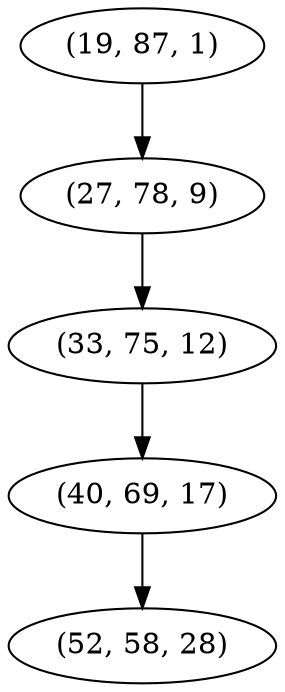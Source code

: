 digraph tree {
    "(19, 87, 1)";
    "(27, 78, 9)";
    "(33, 75, 12)";
    "(40, 69, 17)";
    "(52, 58, 28)";
    "(19, 87, 1)" -> "(27, 78, 9)";
    "(27, 78, 9)" -> "(33, 75, 12)";
    "(33, 75, 12)" -> "(40, 69, 17)";
    "(40, 69, 17)" -> "(52, 58, 28)";
}

